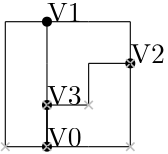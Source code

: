 <?xml version="1.0"?>
    <!DOCTYPE ipe SYSTEM "ipe.dtd">
    <ipe version="70005" creator="Ipe 7.1.4">
    <info created="D:20131106154934" modified="D:20131106160041"/>
    <preamble>\usepackage[english]{babel}</preamble>
    <ipestyle name="basic">
    <symbol name="arrow/arc(spx)">
    <path stroke="sym-stroke" fill="sym-stroke" pen="sym-pen">
    0 0 m
    -1 0.333 l
    -1 -0.333 l
    h
    </path>
    </symbol>
    <symbol name="arrow/farc(spx)">
    <path stroke="sym-stroke" fill="white" pen="sym-pen">
    0 0 m
    -1 0.333 l
    -1 -0.333 l
    h
    </path>
    </symbol>
    <symbol name="mark/circle(sx)" transformations="translations">
    <path fill="sym-stroke">
    0.6 0 0 0.6 0 0 e
    0.4 0 0 0.4 0 0 e
    </path>
    </symbol>
    <symbol name="mark/disk(sx)" transformations="translations">
    <path fill="sym-stroke">
    0.6 0 0 0.6 0 0 e
    </path>
    </symbol>
    <symbol name="mark/fdisk(sfx)" transformations="translations">
    <group>
    <path fill="sym-fill">
    0.5 0 0 0.5 0 0 e
    </path>
    <path fill="sym-stroke" fillrule="eofill">
    0.6 0 0 0.6 0 0 e
    0.4 0 0 0.4 0 0 e
    </path>
    </group>
    </symbol>
    <symbol name="mark/box(sx)" transformations="translations">
    <path fill="sym-stroke" fillrule="eofill">
    -0.6 -0.6 m
    0.6 -0.6 l
    0.6 0.6 l
    -0.6 0.6 l
    h
    -0.4 -0.4 m
    0.4 -0.4 l
    0.4 0.4 l
    -0.4 0.4 l
    h
    </path>
    </symbol>
    <symbol name="mark/square(sx)" transformations="translations">
    <path fill="sym-stroke">
    -0.6 -0.6 m
    0.6 -0.6 l
    0.6 0.6 l
    -0.6 0.6 l
    h
    </path>
    </symbol>
    <symbol name="mark/fsquare(sfx)" transformations="translations">
    <group>
    <path fill="sym-fill">
    -0.5 -0.5 m
    0.5 -0.5 l
    0.5 0.5 l
    -0.5 0.5 l
    h
    </path>
    <path fill="sym-stroke" fillrule="eofill">
    -0.6 -0.6 m
    0.6 -0.6 l
    0.6 0.6 l
    -0.6 0.6 l
    h
    -0.4 -0.4 m
    0.4 -0.4 l
    0.4 0.4 l
    -0.4 0.4 l
    h
    </path>
    </group>
    </symbol>
    <symbol name="mark/cross(sx)" transformations="translations">
    <group>
    <path fill="sym-stroke">
    -0.43 -0.57 m
    0.57 0.43 l
    0.43 0.57 l
    -0.57 -0.43 l
    h
    </path>
    <path fill="sym-stroke">
    -0.43 0.57 m
    0.57 -0.43 l
    0.43 -0.57 l
    -0.57 0.43 l
    h
    </path>
    </group>
    </symbol>
    <symbol name="arrow/fnormal(spx)">
    <path stroke="sym-stroke" fill="white" pen="sym-pen">
    0 0 m
    -1 0.333 l
    -1 -0.333 l
    h
    </path>
    </symbol>
    <symbol name="arrow/pointed(spx)">
    <path stroke="sym-stroke" fill="sym-stroke" pen="sym-pen">
    0 0 m
    -1 0.333 l
    -0.8 0 l
    -1 -0.333 l
    h
    </path>
    </symbol>
    <symbol name="arrow/fpointed(spx)">
    <path stroke="sym-stroke" fill="white" pen="sym-pen">
    0 0 m
    -1 0.333 l
    -0.8 0 l
    -1 -0.333 l
    h
    </path>
    </symbol>
    <symbol name="arrow/linear(spx)">
    <path stroke="sym-stroke" pen="sym-pen">
    -1 0.333 m
    0 0 l
    -1 -0.333 l
    </path>
    </symbol>
    <symbol name="arrow/fdouble(spx)">
    <path stroke="sym-stroke" fill="white" pen="sym-pen">
    0 0 m
    -1 0.333 l
    -1 -0.333 l
    h
    -1 0 m
    -2 0.333 l
    -2 -0.333 l
    h
    </path>
    </symbol>
    <symbol name="arrow/double(spx)">
    <path stroke="sym-stroke" fill="sym-stroke" pen="sym-pen">
    0 0 m
    -1 0.333 l
    -1 -0.333 l
    h
    -1 0 m
    -2 0.333 l
    -2 -0.333 l
    h
    </path>
    </symbol>
    <pen name="heavier" value="0.8"/>
    <pen name="fat" value="1.2"/>
    <pen name="ultrafat" value="2"/>
    <symbolsize name="large" value="5"/>
    <symbolsize name="small" value="2"/>
    <symbolsize name="tiny" value="1.1"/>
    <arrowsize name="large" value="10"/>
    <arrowsize name="small" value="5"/>
    <arrowsize name="tiny" value="3"/>
    <color name="red" value="1 0 0"/>
    <color name="green" value="0 1 0"/>
    <color name="blue" value="0 0 1"/>
    <color name="yellow" value="1 1 0"/>
    <color name="orange" value="1 0.647 0"/>
    <color name="gold" value="1 0.843 0"/>
    <color name="purple" value="0.627 0.125 0.941"/>
    <color name="gray" value="0.745"/>
    <color name="brown" value="0.647 0.165 0.165"/>
    <color name="navy" value="0 0 0.502"/>
    <color name="pink" value="1 0.753 0.796"/>
    <color name="seagreen" value="0.18 0.545 0.341"/>
    <color name="turquoise" value="0.251 0.878 0.816"/>
    <color name="violet" value="0.933 0.51 0.933"/>
    <color name="darkblue" value="0 0 0.545"/>
    <color name="darkcyan" value="0 0.545 0.545"/>
    <color name="darkgray" value="0.663"/>
    <color name="darkgreen" value="0 0.392 0"/>
    <color name="darkmagenta" value="0.545 0 0.545"/>
    <color name="darkorange" value="1 0.549 0"/>
    <color name="darkred" value="0.545 0 0"/>
    <color name="lightblue" value="0.678 0.847 0.902"/>
    <color name="lightcyan" value="0.878 1 1"/>
    <color name="lightgray" value="0.827"/>
    <color name="lightgreen" value="0.565 0.933 0.565"/>
    <color name="lightyellow" value="1 1 0.878"/>
    <dashstyle name="dashed" value="[4] 0"/>
    <dashstyle name="dotted" value="[1 3] 0"/>
    <dashstyle name="dash dotted" value="[4 2 1 2] 0"/>
    <dashstyle name="dash dot dotted" value="[4 2 1 2 1 2] 0"/>
    <textsize name="large" value="\large"/>
    <textsize name="Large" value="\Large"/>
    <textsize name="LARGE" value="\LARGE"/>
    <textsize name="huge" value="\huge"/>
    <textsize name="Huge" value="\Huge"/>
    <textsize name="small" value="\small"/>
    <textsize name="footnote" value="\footnotesize"/>
    <textsize name="tiny" value="\tiny"/>
    <textstyle name="center" begin="\begin{center}" end="\end{center}"/>
    <textstyle name="itemize" begin="\begin{itemize}" end="\end{itemize}"/>
    <textstyle name="item" begin="\begin{itemize}\item{}" end="\end{itemize}"/>
    <gridsize name="4 pts" value="4"/>
    <gridsize name="8 pts (~3 mm)" value="8"/>
    <gridsize name="16 pts (~6 mm)" value="16"/>
    <gridsize name="32 pts (~12 mm)" value="32"/>
    <gridsize name="10 pts (~3.5 mm)" value="10"/>
    <gridsize name="20 pts (~7 mm)" value="20"/>
    <gridsize name="14 pts (~5 mm)" value="14"/>
    <gridsize name="28 pts (~10 mm)" value="28"/>
    <gridsize name="56 pts (~20 mm)" value="56"/>
    <anglesize name="90 deg" value="90"/>
    <anglesize name="60 deg" value="60"/>
    <anglesize name="45 deg" value="45"/>
    <anglesize name="30 deg" value="30"/>
    <anglesize name="22.5 deg" value="22.5"/>
    <tiling name="falling" angle="-60" step="4" width="1"/>
    <tiling name="rising" angle="30" step="4" width="1"/>
    <layout paper="1000 1000" origin="0 0" frame="1000 1000" skip="32" crop="yes"/>
    </ipestyle>
    <page>
    <layer name="alpha"/>
    <view layers="alpha" active="alpha"/>
<use name="mark/disk(sx)" pos="465 450" size="normal" stroke="black"/>
<text transformations="translations" pos="465 450" stroke="black" type="label" width="190" height="10" depth="0" valign="baseline" size="normal">V0</text><use name="mark/disk(sx)" pos="465 495" size="normal" stroke="black"/>
<text transformations="translations" pos="465 495" stroke="black" type="label" width="190" height="10" depth="0" valign="baseline" size="normal">V1</text><use name="mark/disk(sx)" pos="495 480" size="normal" stroke="black"/>
<text transformations="translations" pos="495 480" stroke="black" type="label" width="190" height="10" depth="0" valign="baseline" size="normal">V2</text><use name="mark/disk(sx)" pos="465 465" size="normal" stroke="black"/>
<text transformations="translations" pos="465 465" stroke="black" type="label" width="190" height="10" depth="0" valign="baseline" size="normal">V3</text><path stroke="black" pen="normal" dash="normal">
 465 495 m
 450 495 l
 </path>
<path stroke="black" pen="normal" dash="normal">
 450 495 m
 450 495 l
 </path>
<path stroke="black" pen="normal" dash="normal">
 465 450 m
 450 450 l
 </path>
<path stroke="black" pen="normal" dash="normal">
 450 450 m
 450 450 l
 </path>
<path stroke="black" pen="normal" dash="normal">
 450 495 m
 450 450 l
 </path>
<use name="mark/cross(sx)" pos="450 450" size="normal" stroke="gray"/>
<path stroke="black" pen="normal" dash="normal">
 465 495 m
 480 495 l
 </path>
<path stroke="black" pen="normal" dash="normal">
 480 495 m
 495 495 l
 </path>
<path stroke="black" pen="normal" dash="normal">
 495 480 m
 495 495 l
 </path>
<path stroke="black" pen="normal" dash="normal">
 495 495 m
 495 495 l
 </path>
<path stroke="black" pen="normal" dash="normal">
 495 495 m
 495 495 l
 </path>
<use name="mark/cross(sx)" pos="495 480" size="normal" stroke="gray"/>
<path stroke="black" pen="normal" dash="normal">
 465 465 m
 465 450 l
 </path>
<path stroke="black" pen="normal" dash="normal">
 465 450 m
 465 450 l
 </path>
<path stroke="black" pen="normal" dash="normal">
 465 450 m
 465 465 l
 </path>
<path stroke="black" pen="normal" dash="normal">
 465 465 m
 465 465 l
 </path>
<path stroke="black" pen="normal" dash="normal">
 465 450 m
 465 465 l
 </path>
<use name="mark/cross(sx)" pos="465 450" size="normal" stroke="gray"/>
<path stroke="black" pen="normal" dash="normal">
 465 465 m
 465 480 l
 </path>
<path stroke="black" pen="normal" dash="normal">
 465 480 m
 465 480 l
 </path>
<path stroke="black" pen="normal" dash="normal">
 465 495 m
 465 480 l
 </path>
<path stroke="black" pen="normal" dash="normal">
 465 480 m
 465 480 l
 </path>
<path stroke="black" pen="normal" dash="normal">
 465 480 m
 465 480 l
 </path>
<use name="mark/cross(sx)" pos="465 465" size="normal" stroke="gray"/>
<path stroke="black" pen="normal" dash="normal">
 495 480 m
 480 480 l
 </path>
<path stroke="black" pen="normal" dash="normal">
 480 480 m
 480 480 l
 </path>
<path stroke="black" pen="normal" dash="normal">
 465 465 m
 480 465 l
 </path>
<path stroke="black" pen="normal" dash="normal">
 480 465 m
 480 465 l
 </path>
<path stroke="black" pen="normal" dash="normal">
 480 480 m
 480 465 l
 </path>
<use name="mark/cross(sx)" pos="480 465" size="normal" stroke="gray"/>
<path stroke="black" pen="normal" dash="normal">
 495 480 m
 495 465 l
 </path>
<path stroke="black" pen="normal" dash="normal">
 495 465 m
 495 465 l
 </path>
<path stroke="black" pen="normal" dash="normal">
 465 450 m
 480 450 l
 </path>
<path stroke="black" pen="normal" dash="normal">
 480 450 m
 495 450 l
 </path>
<path stroke="black" pen="normal" dash="normal">
 495 465 m
 495 450 l
 </path>
<use name="mark/cross(sx)" pos="495 450" size="normal" stroke="gray"/>
</page>
</ipe>
